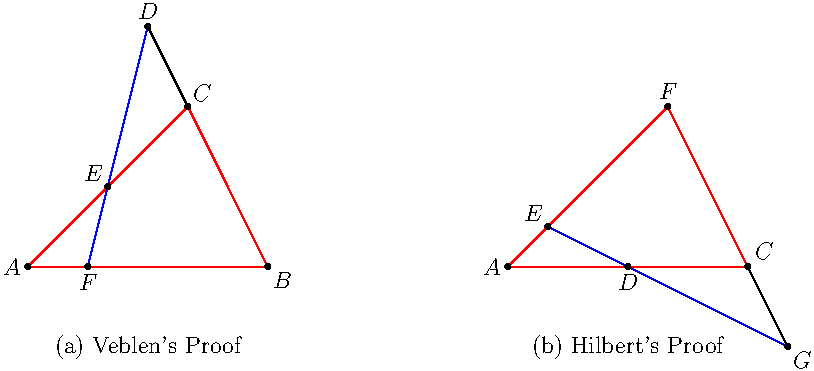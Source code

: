 picture veblen;
currentpicture = veblen;

unitsize(40);

pair A = (0,0);
pair C = (3,0);
pair F = (2,2);

pair G = C + 1.5*(F - C);
pair E = midpoint(A--F);
pair D = extension(A,C,E,G);

draw(A--C--F--cycle,p=red);
dot("$A$",A,W);
dot("$B$",C,SE);
dot("$C$",F,NE);

draw(F--G);
draw(G--D,p=blue);

dot("$D$",G,N);
dot("$E$",E,NW);
dot("$F$",D,S);

label("(a) Veblen's Proof",midpoint(A--C)+(0,-1));

unitsize(40);

picture hilbert;
currentpicture = hilbert;

unitsize(40);

pair A = (0,0);
pair C = (3,0);
pair F = (2,2);

draw(A--C--F--cycle,p=red);
dot("$A$",A,W);
dot("$C$",C,E);
dot("$F$",F,N);

pair G = F + 1.5*(C - F);
pair D = midpoint(A--C);
pair E = extension(D,G,A,F);

draw(C--G);
draw(G--E,p=blue);

dot("$D$",D,S);
dot("$E$",E,NW);
dot("$G$",G,SE);

add(veblen.fit(),(-6,0));
label("(b) Hilbert's Proof",midpoint(A--C)+(0,-1));

shipout(format="pdf");
